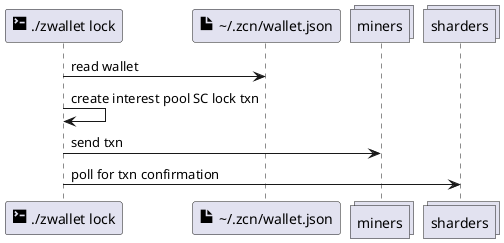@startuml
participant "<size:20><&terminal></size> ./zwallet lock" as cli
participant "<size:20><&file></size> \~/.zcn/wallet.json" as wallet
collections miners
collections sharders

cli -> wallet: read wallet
cli -> cli: create interest pool SC lock txn
cli -> miners: send txn
cli -> sharders: poll for txn confirmation

@enduml